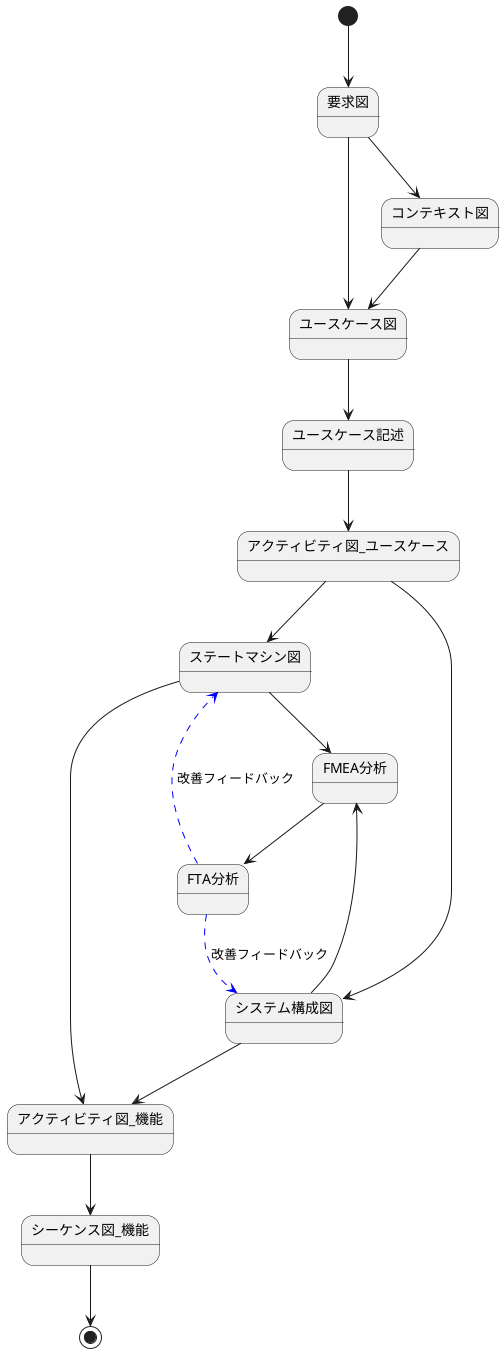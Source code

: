 @startuml

[*] --> 要求図
要求図 --> ユースケース図
要求図 --> コンテキスト図
コンテキスト図 --> ユースケース図
ユースケース図 --> ユースケース記述
ユースケース記述 --> アクティビティ図_ユースケース
アクティビティ図_ユースケース --> ステートマシン図
アクティビティ図_ユースケース --> システム構成図

' ↓ここを修正
システム構成図 --> FMEA分析
ステートマシン図 --> FMEA分析
FMEA分析 --> FTA分析

' ↑ここまでが構成・挙動に基づく分析フェーズ

' FTAの結果から改善を戻すなら破線などで戻すと丁寧
FTA分析 -[#blue,dashed]-> システム構成図 : 改善フィードバック
FTA分析 -[#blue,dashed]-> ステートマシン図 : 改善フィードバック

ステートマシン図 --> アクティビティ図_機能
システム構成図 --> アクティビティ図_機能
アクティビティ図_機能 --> シーケンス図_機能
シーケンス図_機能 --> [*]

@enduml
